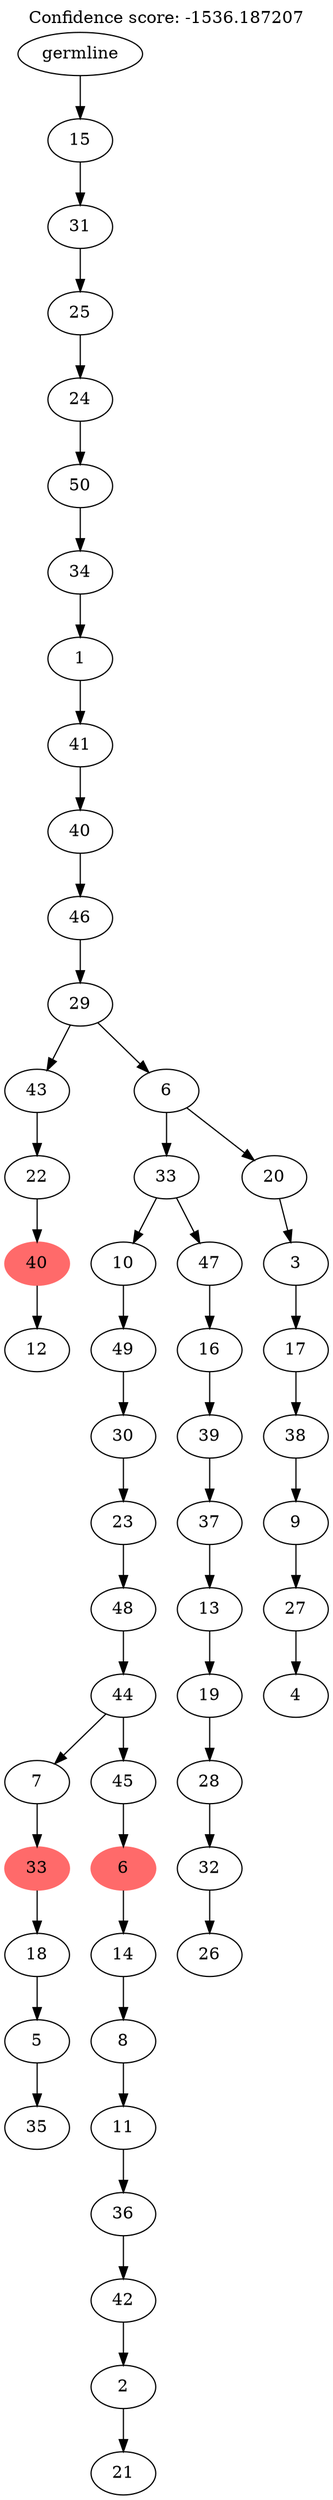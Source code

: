 digraph g {
	"52" -> "53";
	"53" [label="12"];
	"51" -> "52";
	"52" [color=indianred1, style=filled, label="40"];
	"50" -> "51";
	"51" [label="22"];
	"48" -> "49";
	"49" [label="35"];
	"47" -> "48";
	"48" [label="5"];
	"46" -> "47";
	"47" [label="18"];
	"45" -> "46";
	"46" [color=indianred1, style=filled, label="33"];
	"43" -> "44";
	"44" [label="21"];
	"42" -> "43";
	"43" [label="2"];
	"41" -> "42";
	"42" [label="42"];
	"40" -> "41";
	"41" [label="36"];
	"39" -> "40";
	"40" [label="11"];
	"38" -> "39";
	"39" [label="8"];
	"37" -> "38";
	"38" [label="14"];
	"36" -> "37";
	"37" [color=indianred1, style=filled, label="6"];
	"35" -> "36";
	"36" [label="45"];
	"35" -> "45";
	"45" [label="7"];
	"34" -> "35";
	"35" [label="44"];
	"33" -> "34";
	"34" [label="48"];
	"32" -> "33";
	"33" [label="23"];
	"31" -> "32";
	"32" [label="30"];
	"30" -> "31";
	"31" [label="49"];
	"28" -> "29";
	"29" [label="26"];
	"27" -> "28";
	"28" [label="32"];
	"26" -> "27";
	"27" [label="28"];
	"25" -> "26";
	"26" [label="19"];
	"24" -> "25";
	"25" [label="13"];
	"23" -> "24";
	"24" [label="37"];
	"22" -> "23";
	"23" [label="39"];
	"21" -> "22";
	"22" [label="16"];
	"20" -> "21";
	"21" [label="47"];
	"20" -> "30";
	"30" [label="10"];
	"18" -> "19";
	"19" [label="4"];
	"17" -> "18";
	"18" [label="27"];
	"16" -> "17";
	"17" [label="9"];
	"15" -> "16";
	"16" [label="38"];
	"14" -> "15";
	"15" [label="17"];
	"13" -> "14";
	"14" [label="3"];
	"12" -> "13";
	"13" [label="20"];
	"12" -> "20";
	"20" [label="33"];
	"11" -> "12";
	"12" [label="6"];
	"11" -> "50";
	"50" [label="43"];
	"10" -> "11";
	"11" [label="29"];
	"9" -> "10";
	"10" [label="46"];
	"8" -> "9";
	"9" [label="40"];
	"7" -> "8";
	"8" [label="41"];
	"6" -> "7";
	"7" [label="1"];
	"5" -> "6";
	"6" [label="34"];
	"4" -> "5";
	"5" [label="50"];
	"3" -> "4";
	"4" [label="24"];
	"2" -> "3";
	"3" [label="25"];
	"1" -> "2";
	"2" [label="31"];
	"0" -> "1";
	"1" [label="15"];
	"0" [label="germline"];
	labelloc="t";
	label="Confidence score: -1536.187207";
}
